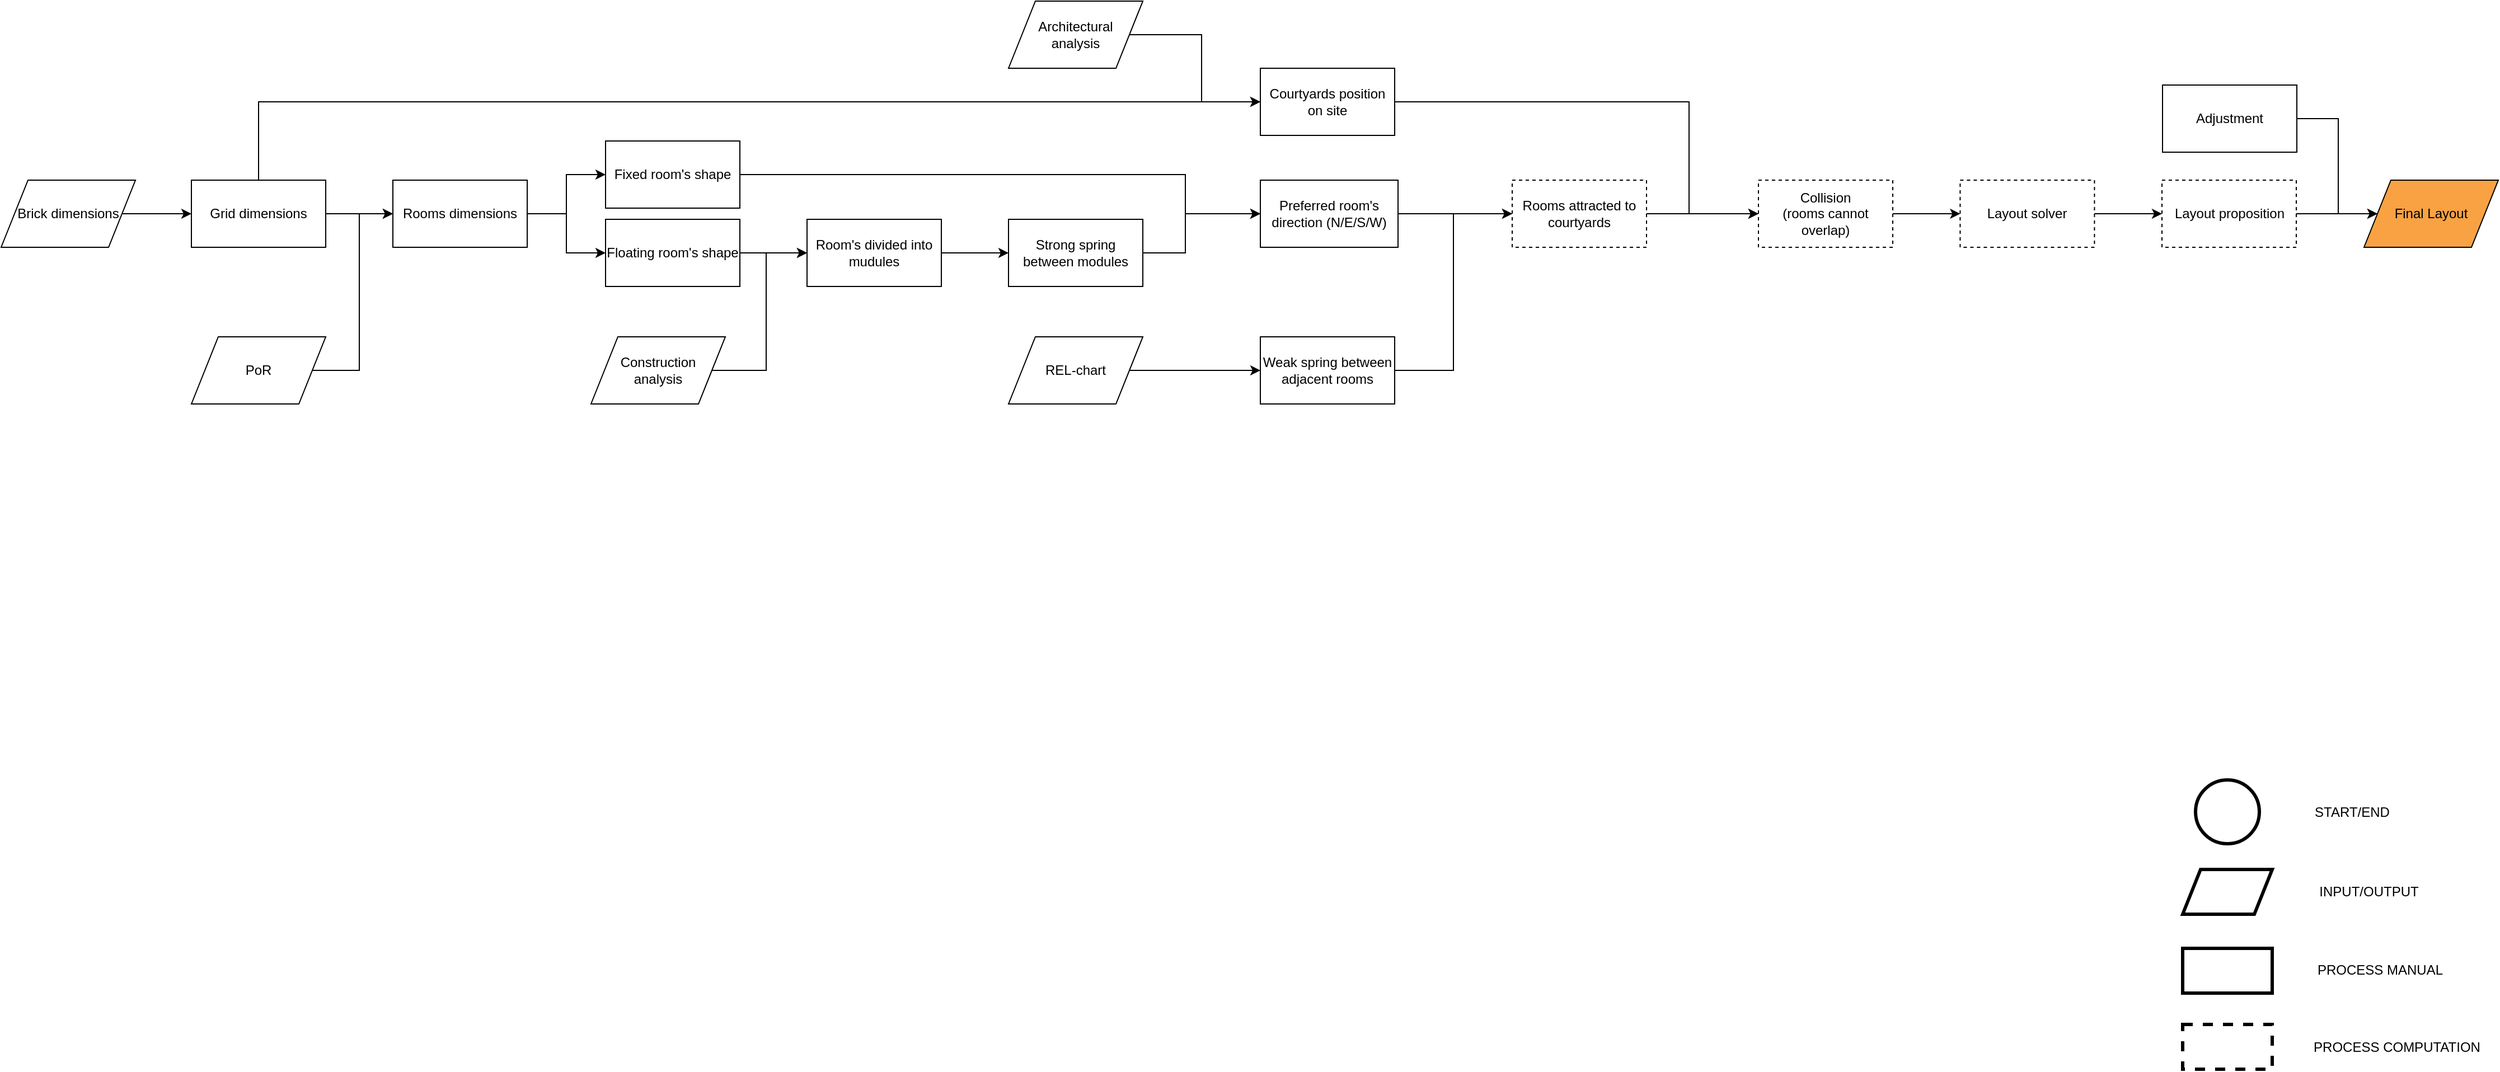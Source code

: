 <mxfile version="12.0.2" type="google" pages="1"><diagram id="zWYKOQcLFMrPKFYf_M8i" name="Page-1"><mxGraphModel dx="3413" dy="1780" grid="1" gridSize="10" guides="1" tooltips="1" connect="1" arrows="1" fold="1" page="1" pageScale="1" pageWidth="2336" pageHeight="1654" math="0" shadow="0"><root><mxCell id="0"/><mxCell id="1" parent="0"/><mxCell id="GQCs3hbsKCJv2nqZExlo-1" value="Brick dimensions" style="shape=parallelogram;perimeter=parallelogramPerimeter;whiteSpace=wrap;html=1;" parent="1" vertex="1"><mxGeometry x="52" y="804" width="120" height="60" as="geometry"/></mxCell><mxCell id="lJyZT0IRjsnBTy6_u9NV-1" style="edgeStyle=orthogonalEdgeStyle;rounded=0;orthogonalLoop=1;jettySize=auto;html=1;exitX=0.5;exitY=0;exitDx=0;exitDy=0;entryX=0;entryY=0.5;entryDx=0;entryDy=0;fontColor=#999999;" parent="1" source="GQCs3hbsKCJv2nqZExlo-2" target="GQCs3hbsKCJv2nqZExlo-26" edge="1"><mxGeometry relative="1" as="geometry"/></mxCell><mxCell id="GQCs3hbsKCJv2nqZExlo-2" value="Grid dimensions" style="rounded=0;whiteSpace=wrap;html=1;" parent="1" vertex="1"><mxGeometry x="222" y="804" width="120" height="60" as="geometry"/></mxCell><mxCell id="lJyZT0IRjsnBTy6_u9NV-4" style="edgeStyle=orthogonalEdgeStyle;rounded=0;orthogonalLoop=1;jettySize=auto;html=1;exitX=1;exitY=0.5;exitDx=0;exitDy=0;entryX=0;entryY=0.5;entryDx=0;entryDy=0;fontColor=#999999;" parent="1" source="GQCs3hbsKCJv2nqZExlo-3" target="GQCs3hbsKCJv2nqZExlo-4" edge="1"><mxGeometry relative="1" as="geometry"/></mxCell><mxCell id="lJyZT0IRjsnBTy6_u9NV-5" style="edgeStyle=orthogonalEdgeStyle;rounded=0;orthogonalLoop=1;jettySize=auto;html=1;exitX=1;exitY=0.5;exitDx=0;exitDy=0;entryX=0;entryY=0.5;entryDx=0;entryDy=0;fontColor=#999999;" parent="1" source="GQCs3hbsKCJv2nqZExlo-3" target="GQCs3hbsKCJv2nqZExlo-5" edge="1"><mxGeometry relative="1" as="geometry"/></mxCell><mxCell id="GQCs3hbsKCJv2nqZExlo-3" value="Rooms dimensions" style="rounded=0;whiteSpace=wrap;html=1;" parent="1" vertex="1"><mxGeometry x="402" y="804" width="120" height="60" as="geometry"/></mxCell><mxCell id="lJyZT0IRjsnBTy6_u9NV-8" style="edgeStyle=orthogonalEdgeStyle;rounded=0;orthogonalLoop=1;jettySize=auto;html=1;exitX=1;exitY=0.5;exitDx=0;exitDy=0;entryX=0;entryY=0.5;entryDx=0;entryDy=0;fontColor=#999999;" parent="1" source="GQCs3hbsKCJv2nqZExlo-4" target="GQCs3hbsKCJv2nqZExlo-7" edge="1"><mxGeometry relative="1" as="geometry"><Array as="points"><mxPoint x="1110" y="799"/><mxPoint x="1110" y="834"/></Array></mxGeometry></mxCell><mxCell id="GQCs3hbsKCJv2nqZExlo-4" value="Fixed room's shape" style="rounded=0;whiteSpace=wrap;html=1;" parent="1" vertex="1"><mxGeometry x="592" y="769" width="120" height="60" as="geometry"/></mxCell><mxCell id="GQCs3hbsKCJv2nqZExlo-5" value="Floating room's shape" style="rounded=0;whiteSpace=wrap;html=1;" parent="1" vertex="1"><mxGeometry x="592" y="839" width="120" height="60" as="geometry"/></mxCell><mxCell id="GQCs3hbsKCJv2nqZExlo-7" value="Preferred room's direction (N/E/S/W)" style="rounded=0;whiteSpace=wrap;html=1;fontFamily=Helvetica;fontSize=12;fontColor=#000000;align=center;strokeColor=#000000;fillColor=#ffffff;" parent="1" vertex="1"><mxGeometry x="1177" y="804" width="123" height="60" as="geometry"/></mxCell><mxCell id="GQCs3hbsKCJv2nqZExlo-9" value="" style="endArrow=classic;html=1;exitX=1;exitY=0.5;exitDx=0;exitDy=0;entryX=0;entryY=0.5;entryDx=0;entryDy=0;" parent="1" source="GQCs3hbsKCJv2nqZExlo-2" target="GQCs3hbsKCJv2nqZExlo-3" edge="1"><mxGeometry width="50" height="50" relative="1" as="geometry"><mxPoint x="342" y="974" as="sourcePoint"/><mxPoint x="392" y="924" as="targetPoint"/></mxGeometry></mxCell><mxCell id="GQCs3hbsKCJv2nqZExlo-12" value="" style="endArrow=classic;html=1;exitX=1;exitY=0.5;exitDx=0;exitDy=0;entryX=0;entryY=0.5;entryDx=0;entryDy=0;" parent="1" source="GQCs3hbsKCJv2nqZExlo-1" target="GQCs3hbsKCJv2nqZExlo-2" edge="1"><mxGeometry width="50" height="50" relative="1" as="geometry"><mxPoint x="132" y="974" as="sourcePoint"/><mxPoint x="182" y="924" as="targetPoint"/></mxGeometry></mxCell><mxCell id="GQCs3hbsKCJv2nqZExlo-16" value="" style="endArrow=classic;html=1;exitX=1;exitY=0.5;exitDx=0;exitDy=0;entryX=0;entryY=0.5;entryDx=0;entryDy=0;" parent="1" source="GQCs3hbsKCJv2nqZExlo-5" target="GQCs3hbsKCJv2nqZExlo-31" edge="1"><mxGeometry width="50" height="50" relative="1" as="geometry"><mxPoint x="762" y="994" as="sourcePoint"/><mxPoint x="774" y="869" as="targetPoint"/></mxGeometry></mxCell><mxCell id="lJyZT0IRjsnBTy6_u9NV-7" style="edgeStyle=orthogonalEdgeStyle;rounded=0;orthogonalLoop=1;jettySize=auto;html=1;exitX=1;exitY=0.5;exitDx=0;exitDy=0;entryX=0;entryY=0.5;entryDx=0;entryDy=0;fontColor=#999999;" parent="1" source="GQCs3hbsKCJv2nqZExlo-17" target="GQCs3hbsKCJv2nqZExlo-7" edge="1"><mxGeometry relative="1" as="geometry"><Array as="points"><mxPoint x="1110" y="869"/><mxPoint x="1110" y="834"/></Array></mxGeometry></mxCell><mxCell id="GQCs3hbsKCJv2nqZExlo-17" value="Strong spring between modules" style="rounded=0;whiteSpace=wrap;html=1;" parent="1" vertex="1"><mxGeometry x="952" y="839" width="120" height="60" as="geometry"/></mxCell><mxCell id="GQCs3hbsKCJv2nqZExlo-18" value="" style="endArrow=classic;html=1;exitX=1;exitY=0.5;exitDx=0;exitDy=0;entryX=0;entryY=0.5;entryDx=0;entryDy=0;" parent="1" source="GQCs3hbsKCJv2nqZExlo-31" target="GQCs3hbsKCJv2nqZExlo-17" edge="1"><mxGeometry width="50" height="50" relative="1" as="geometry"><mxPoint x="870" y="869" as="sourcePoint"/><mxPoint x="932" y="869" as="targetPoint"/></mxGeometry></mxCell><mxCell id="lJyZT0IRjsnBTy6_u9NV-3" style="edgeStyle=orthogonalEdgeStyle;rounded=0;orthogonalLoop=1;jettySize=auto;html=1;exitX=1;exitY=0.5;exitDx=0;exitDy=0;entryX=0;entryY=0.5;entryDx=0;entryDy=0;fontColor=#999999;" parent="1" source="GQCs3hbsKCJv2nqZExlo-22" target="GQCs3hbsKCJv2nqZExlo-3" edge="1"><mxGeometry relative="1" as="geometry"/></mxCell><mxCell id="GQCs3hbsKCJv2nqZExlo-22" value="PoR" style="shape=parallelogram;perimeter=parallelogramPerimeter;whiteSpace=wrap;html=1;" parent="1" vertex="1"><mxGeometry x="222" y="944" width="120" height="60" as="geometry"/></mxCell><mxCell id="lJyZT0IRjsnBTy6_u9NV-2" style="edgeStyle=orthogonalEdgeStyle;rounded=0;orthogonalLoop=1;jettySize=auto;html=1;exitX=1;exitY=0.5;exitDx=0;exitDy=0;entryX=0;entryY=0.5;entryDx=0;entryDy=0;fontColor=#999999;" parent="1" source="GQCs3hbsKCJv2nqZExlo-24" target="GQCs3hbsKCJv2nqZExlo-26" edge="1"><mxGeometry relative="1" as="geometry"/></mxCell><mxCell id="GQCs3hbsKCJv2nqZExlo-24" value="Architectural&lt;br&gt;analysis" style="shape=parallelogram;perimeter=parallelogramPerimeter;whiteSpace=wrap;html=1;" parent="1" vertex="1"><mxGeometry x="952" y="644" width="120" height="60" as="geometry"/></mxCell><mxCell id="lJyZT0IRjsnBTy6_u9NV-10" style="edgeStyle=orthogonalEdgeStyle;rounded=0;orthogonalLoop=1;jettySize=auto;html=1;exitX=1;exitY=0.5;exitDx=0;exitDy=0;entryX=0;entryY=0.5;entryDx=0;entryDy=0;fontColor=#999999;" parent="1" source="GQCs3hbsKCJv2nqZExlo-26" target="GQCs3hbsKCJv2nqZExlo-38" edge="1"><mxGeometry relative="1" as="geometry"><Array as="points"><mxPoint x="1560" y="734"/><mxPoint x="1560" y="834"/></Array></mxGeometry></mxCell><mxCell id="GQCs3hbsKCJv2nqZExlo-26" value="&lt;span style=&quot;white-space: normal&quot;&gt;Courtyards position on site&lt;/span&gt;" style="rounded=0;whiteSpace=wrap;html=1;" parent="1" vertex="1"><mxGeometry x="1177" y="704" width="120" height="60" as="geometry"/></mxCell><mxCell id="lJyZT0IRjsnBTy6_u9NV-6" style="edgeStyle=orthogonalEdgeStyle;rounded=0;orthogonalLoop=1;jettySize=auto;html=1;exitX=1;exitY=0.5;exitDx=0;exitDy=0;entryX=0;entryY=0.5;entryDx=0;entryDy=0;fontColor=#999999;" parent="1" source="GQCs3hbsKCJv2nqZExlo-29" target="GQCs3hbsKCJv2nqZExlo-31" edge="1"><mxGeometry relative="1" as="geometry"/></mxCell><mxCell id="GQCs3hbsKCJv2nqZExlo-29" value="Construction&lt;br&gt;analysis" style="shape=parallelogram;perimeter=parallelogramPerimeter;whiteSpace=wrap;html=1;" parent="1" vertex="1"><mxGeometry x="579" y="944" width="120" height="60" as="geometry"/></mxCell><mxCell id="GQCs3hbsKCJv2nqZExlo-31" value="&lt;span style=&quot;white-space: normal&quot;&gt;Room's divided into mudules&lt;/span&gt;" style="rounded=0;whiteSpace=wrap;html=1;" parent="1" vertex="1"><mxGeometry x="772" y="839" width="120" height="60" as="geometry"/></mxCell><mxCell id="GQCs3hbsKCJv2nqZExlo-34" value="Layout solver" style="rounded=0;whiteSpace=wrap;html=1;dashed=1;" parent="1" vertex="1"><mxGeometry x="1802.2" y="804" width="120" height="60" as="geometry"/></mxCell><mxCell id="GQCs3hbsKCJv2nqZExlo-35" value="REL-chart" style="shape=parallelogram;perimeter=parallelogramPerimeter;whiteSpace=wrap;html=1;" parent="1" vertex="1"><mxGeometry x="952" y="944" width="120" height="60" as="geometry"/></mxCell><mxCell id="lJyZT0IRjsnBTy6_u9NV-9" style="edgeStyle=orthogonalEdgeStyle;rounded=0;orthogonalLoop=1;jettySize=auto;html=1;exitX=1;exitY=0.5;exitDx=0;exitDy=0;entryX=0;entryY=0.5;entryDx=0;entryDy=0;fontColor=#999999;" parent="1" source="GQCs3hbsKCJv2nqZExlo-36" target="GQCs3hbsKCJv2nqZExlo-41" edge="1"><mxGeometry relative="1" as="geometry"/></mxCell><mxCell id="GQCs3hbsKCJv2nqZExlo-36" value="Weak spring between adjacent rooms" style="rounded=0;whiteSpace=wrap;html=1;" parent="1" vertex="1"><mxGeometry x="1177" y="944" width="120" height="60" as="geometry"/></mxCell><mxCell id="GQCs3hbsKCJv2nqZExlo-37" value="" style="endArrow=classic;html=1;exitX=1;exitY=0.5;exitDx=0;exitDy=0;entryX=0;entryY=0.5;entryDx=0;entryDy=0;" parent="1" source="GQCs3hbsKCJv2nqZExlo-35" target="GQCs3hbsKCJv2nqZExlo-36" edge="1"><mxGeometry width="50" height="50" relative="1" as="geometry"><mxPoint x="1112" y="1094" as="sourcePoint"/><mxPoint x="1162" y="1044" as="targetPoint"/></mxGeometry></mxCell><mxCell id="GQCs3hbsKCJv2nqZExlo-38" value="Collision&lt;br&gt;(rooms cannot overlap)" style="rounded=0;whiteSpace=wrap;html=1;dashed=1;" parent="1" vertex="1"><mxGeometry x="1622" y="804" width="120" height="60" as="geometry"/></mxCell><mxCell id="GQCs3hbsKCJv2nqZExlo-39" value="" style="endArrow=classic;html=1;entryX=0;entryY=0.5;entryDx=0;entryDy=0;exitX=1;exitY=0.5;exitDx=0;exitDy=0;" parent="1" source="GQCs3hbsKCJv2nqZExlo-38" target="GQCs3hbsKCJv2nqZExlo-34" edge="1"><mxGeometry width="50" height="50" relative="1" as="geometry"><mxPoint x="1782" y="979" as="sourcePoint"/><mxPoint x="1832" y="929" as="targetPoint"/></mxGeometry></mxCell><mxCell id="GQCs3hbsKCJv2nqZExlo-41" value="Rooms attracted to courtyards" style="rounded=0;whiteSpace=wrap;html=1;dashed=1;" parent="1" vertex="1"><mxGeometry x="1402" y="804" width="120" height="60" as="geometry"/></mxCell><mxCell id="GQCs3hbsKCJv2nqZExlo-43" value="" style="endArrow=classic;html=1;exitX=1;exitY=0.5;exitDx=0;exitDy=0;entryX=0;entryY=0.5;entryDx=0;entryDy=0;" parent="1" source="GQCs3hbsKCJv2nqZExlo-41" target="GQCs3hbsKCJv2nqZExlo-38" edge="1"><mxGeometry width="50" height="50" relative="1" as="geometry"><mxPoint x="1582" y="909" as="sourcePoint"/><mxPoint x="1632" y="859" as="targetPoint"/></mxGeometry></mxCell><mxCell id="GQCs3hbsKCJv2nqZExlo-44" value="Layout proposition" style="rounded=0;whiteSpace=wrap;html=1;dashed=1;" parent="1" vertex="1"><mxGeometry x="1982.5" y="804" width="120" height="60" as="geometry"/></mxCell><mxCell id="GQCs3hbsKCJv2nqZExlo-45" value="" style="endArrow=classic;html=1;exitX=1;exitY=0.5;exitDx=0;exitDy=0;entryX=0;entryY=0.5;entryDx=0;entryDy=0;" parent="1" source="GQCs3hbsKCJv2nqZExlo-34" target="GQCs3hbsKCJv2nqZExlo-44" edge="1"><mxGeometry width="50" height="50" relative="1" as="geometry"><mxPoint x="2082" y="979" as="sourcePoint"/><mxPoint x="2132" y="929" as="targetPoint"/></mxGeometry></mxCell><mxCell id="GQCs3hbsKCJv2nqZExlo-46" value="Final Layout" style="shape=parallelogram;perimeter=parallelogramPerimeter;whiteSpace=wrap;html=1;fontFamily=Helvetica;fontSize=12;fontColor=#000000;align=center;strokeColor=#000000;fillColor=#F8A243;" parent="1" vertex="1"><mxGeometry x="2163" y="804" width="120" height="60" as="geometry"/></mxCell><mxCell id="lJyZT0IRjsnBTy6_u9NV-11" style="edgeStyle=orthogonalEdgeStyle;rounded=0;orthogonalLoop=1;jettySize=auto;html=1;exitX=1;exitY=0.5;exitDx=0;exitDy=0;entryX=0;entryY=0.5;entryDx=0;entryDy=0;fontColor=#999999;" parent="1" source="GQCs3hbsKCJv2nqZExlo-47" target="GQCs3hbsKCJv2nqZExlo-46" edge="1"><mxGeometry relative="1" as="geometry"><Array as="points"><mxPoint x="2140" y="749"/><mxPoint x="2140" y="834"/></Array></mxGeometry></mxCell><mxCell id="GQCs3hbsKCJv2nqZExlo-47" value="Adjustment" style="rounded=0;whiteSpace=wrap;html=1;fontFamily=Helvetica;fontSize=12;fontColor=#000000;align=center;strokeColor=#000000;fillColor=#ffffff;" parent="1" vertex="1"><mxGeometry x="1983" y="719" width="120" height="60" as="geometry"/></mxCell><mxCell id="GQCs3hbsKCJv2nqZExlo-48" value="" style="endArrow=classic;html=1;exitX=1;exitY=0.5;exitDx=0;exitDy=0;entryX=0;entryY=0.5;entryDx=0;entryDy=0;" parent="1" source="GQCs3hbsKCJv2nqZExlo-44" target="GQCs3hbsKCJv2nqZExlo-46" edge="1"><mxGeometry width="50" height="50" relative="1" as="geometry"><mxPoint x="2152" y="949" as="sourcePoint"/><mxPoint x="2202" y="899" as="targetPoint"/></mxGeometry></mxCell><mxCell id="GQCs3hbsKCJv2nqZExlo-50" value="" style="endArrow=classic;html=1;exitX=1;exitY=0.5;exitDx=0;exitDy=0;entryX=0;entryY=0.5;entryDx=0;entryDy=0;" parent="1" source="GQCs3hbsKCJv2nqZExlo-7" target="GQCs3hbsKCJv2nqZExlo-41" edge="1"><mxGeometry width="50" height="50" relative="1" as="geometry"><mxPoint x="1382" y="1019" as="sourcePoint"/><mxPoint x="1432" y="969" as="targetPoint"/></mxGeometry></mxCell><mxCell id="Cwxg4yeX-4_00JUHWqN3-1" value="" style="shape=parallelogram;perimeter=parallelogramPerimeter;whiteSpace=wrap;html=1;strokeColor=#000000;strokeWidth=3;fillColor=none;fontColor=#999999;" parent="1" vertex="1"><mxGeometry x="2001" y="1420" width="80" height="40" as="geometry"/></mxCell><mxCell id="Cwxg4yeX-4_00JUHWqN3-2" value="&lt;font color=&quot;#000000&quot; style=&quot;font-size: 12px&quot;&gt;INPUT/OUTPUT&lt;/font&gt;" style="text;html=1;strokeColor=none;fillColor=none;align=center;verticalAlign=middle;whiteSpace=wrap;rounded=0;fontColor=#999999;" parent="1" vertex="1"><mxGeometry x="2113" y="1430" width="109" height="20" as="geometry"/></mxCell><mxCell id="Cwxg4yeX-4_00JUHWqN3-3" value="" style="rounded=0;whiteSpace=wrap;html=1;fontFamily=Helvetica;fontSize=12;fontColor=#999999;align=center;strokeColor=#000000;strokeWidth=3;" parent="1" vertex="1"><mxGeometry x="2001" y="1490.5" width="80" height="40" as="geometry"/></mxCell><mxCell id="Cwxg4yeX-4_00JUHWqN3-4" value="&lt;font color=&quot;#000000&quot; style=&quot;font-size: 12px&quot;&gt;PROCESS MANUAL&lt;/font&gt;" style="text;html=1;strokeColor=none;fillColor=none;align=center;verticalAlign=middle;whiteSpace=wrap;rounded=0;fontColor=#999999;" parent="1" vertex="1"><mxGeometry x="2113" y="1500" width="129" height="20" as="geometry"/></mxCell><mxCell id="Cwxg4yeX-4_00JUHWqN3-5" value="" style="rounded=0;whiteSpace=wrap;html=1;fontFamily=Helvetica;fontSize=12;fontColor=#999999;align=center;strokeColor=#000000;strokeWidth=3;dashed=1;" parent="1" vertex="1"><mxGeometry x="2001" y="1558.5" width="80" height="40" as="geometry"/></mxCell><mxCell id="Cwxg4yeX-4_00JUHWqN3-6" value="&lt;font color=&quot;#000000&quot; style=&quot;font-size: 12px&quot;&gt;PROCESS COMPUTATION&lt;/font&gt;" style="text;html=1;strokeColor=none;fillColor=none;align=center;verticalAlign=middle;whiteSpace=wrap;rounded=0;fontColor=#999999;" parent="1" vertex="1"><mxGeometry x="2113" y="1569" width="159" height="20" as="geometry"/></mxCell><mxCell id="Cwxg4yeX-4_00JUHWqN3-7" value="&lt;font color=&quot;#000000&quot; style=&quot;font-size: 12px&quot;&gt;START/END&lt;/font&gt;" style="text;html=1;strokeColor=none;fillColor=none;align=center;verticalAlign=middle;whiteSpace=wrap;rounded=0;fontColor=#999999;" parent="1" vertex="1"><mxGeometry x="2113" y="1359" width="79" height="20" as="geometry"/></mxCell><mxCell id="Cwxg4yeX-4_00JUHWqN3-8" value="" style="ellipse;whiteSpace=wrap;html=1;aspect=fixed;strokeColor=#000000;strokeWidth=3;fillColor=none;fontColor=#999999;" parent="1" vertex="1"><mxGeometry x="2012.5" y="1340" width="57" height="57" as="geometry"/></mxCell></root></mxGraphModel></diagram></mxfile>